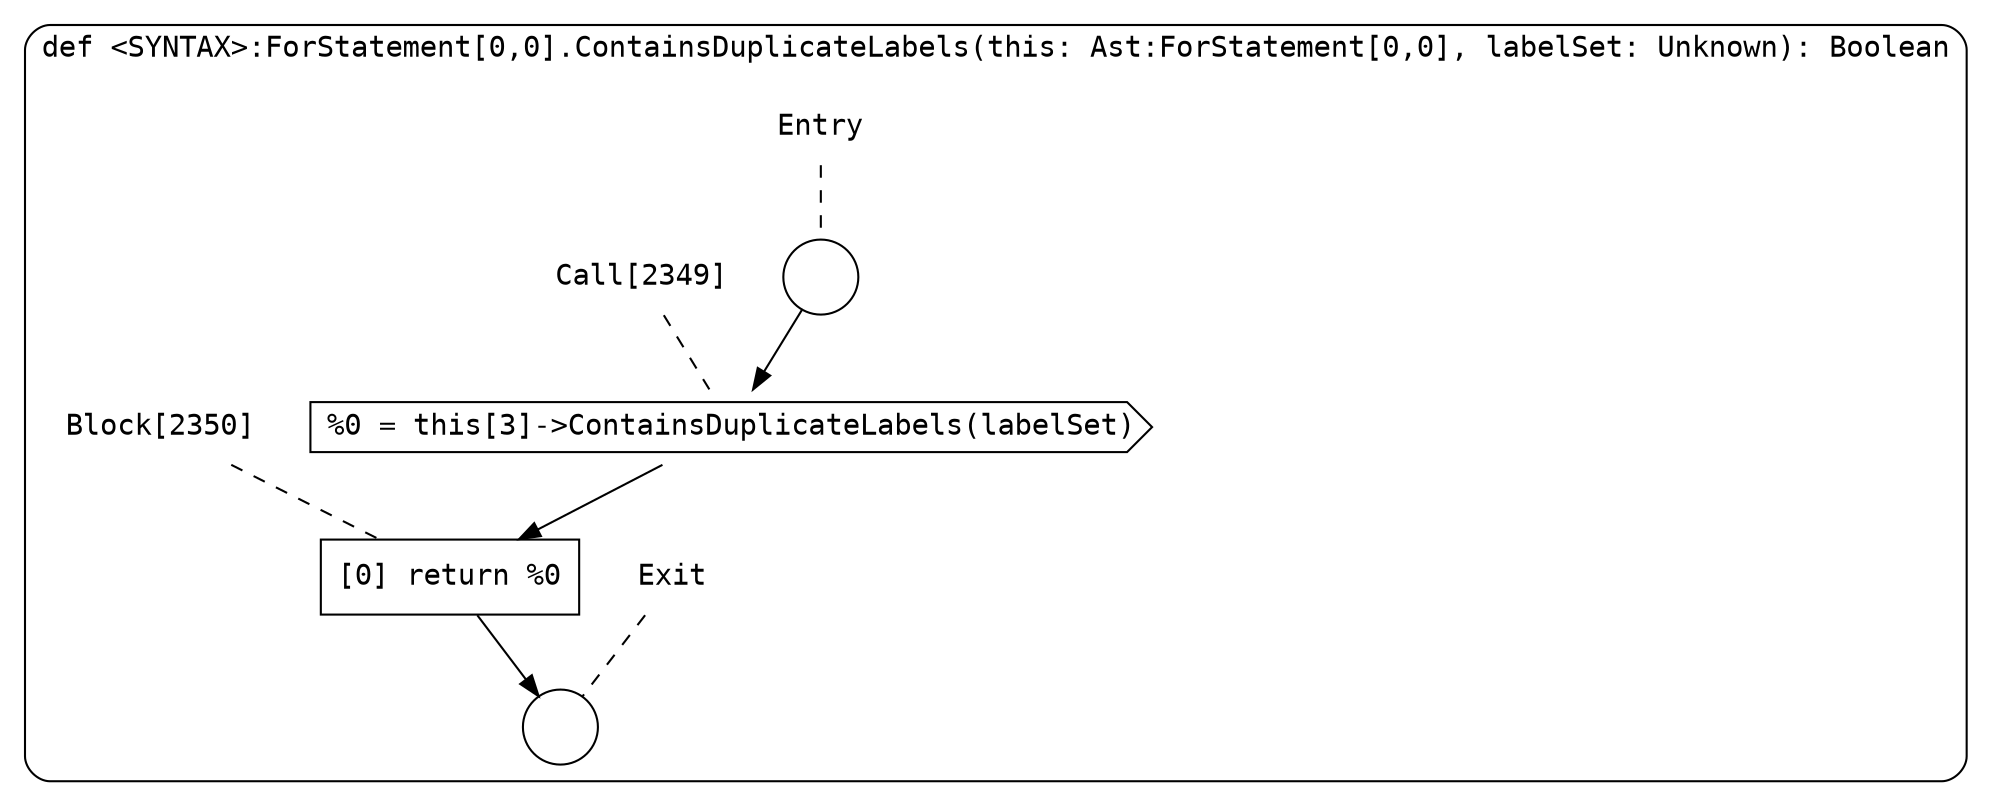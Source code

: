 digraph {
  graph [fontname = "Consolas"]
  node [fontname = "Consolas"]
  edge [fontname = "Consolas"]
  subgraph cluster492 {
    label = "def <SYNTAX>:ForStatement[0,0].ContainsDuplicateLabels(this: Ast:ForStatement[0,0], labelSet: Unknown): Boolean"
    style = rounded
    cluster492_entry_name [shape=none, label=<<font color="black">Entry</font>>]
    cluster492_entry_name -> cluster492_entry [arrowhead=none, color="black", style=dashed]
    cluster492_entry [shape=circle label=" " color="black" fillcolor="white" style=filled]
    cluster492_entry -> node2349 [color="black"]
    cluster492_exit_name [shape=none, label=<<font color="black">Exit</font>>]
    cluster492_exit_name -> cluster492_exit [arrowhead=none, color="black", style=dashed]
    cluster492_exit [shape=circle label=" " color="black" fillcolor="white" style=filled]
    node2349_name [shape=none, label=<<font color="black">Call[2349]</font>>]
    node2349_name -> node2349 [arrowhead=none, color="black", style=dashed]
    node2349 [shape=cds, label=<<font color="black">%0 = this[3]-&gt;ContainsDuplicateLabels(labelSet)</font>> color="black" fillcolor="white", style=filled]
    node2349 -> node2350 [color="black"]
    node2350_name [shape=none, label=<<font color="black">Block[2350]</font>>]
    node2350_name -> node2350 [arrowhead=none, color="black", style=dashed]
    node2350 [shape=box, label=<<font color="black">[0] return %0<BR ALIGN="LEFT"/></font>> color="black" fillcolor="white", style=filled]
    node2350 -> cluster492_exit [color="black"]
  }
}